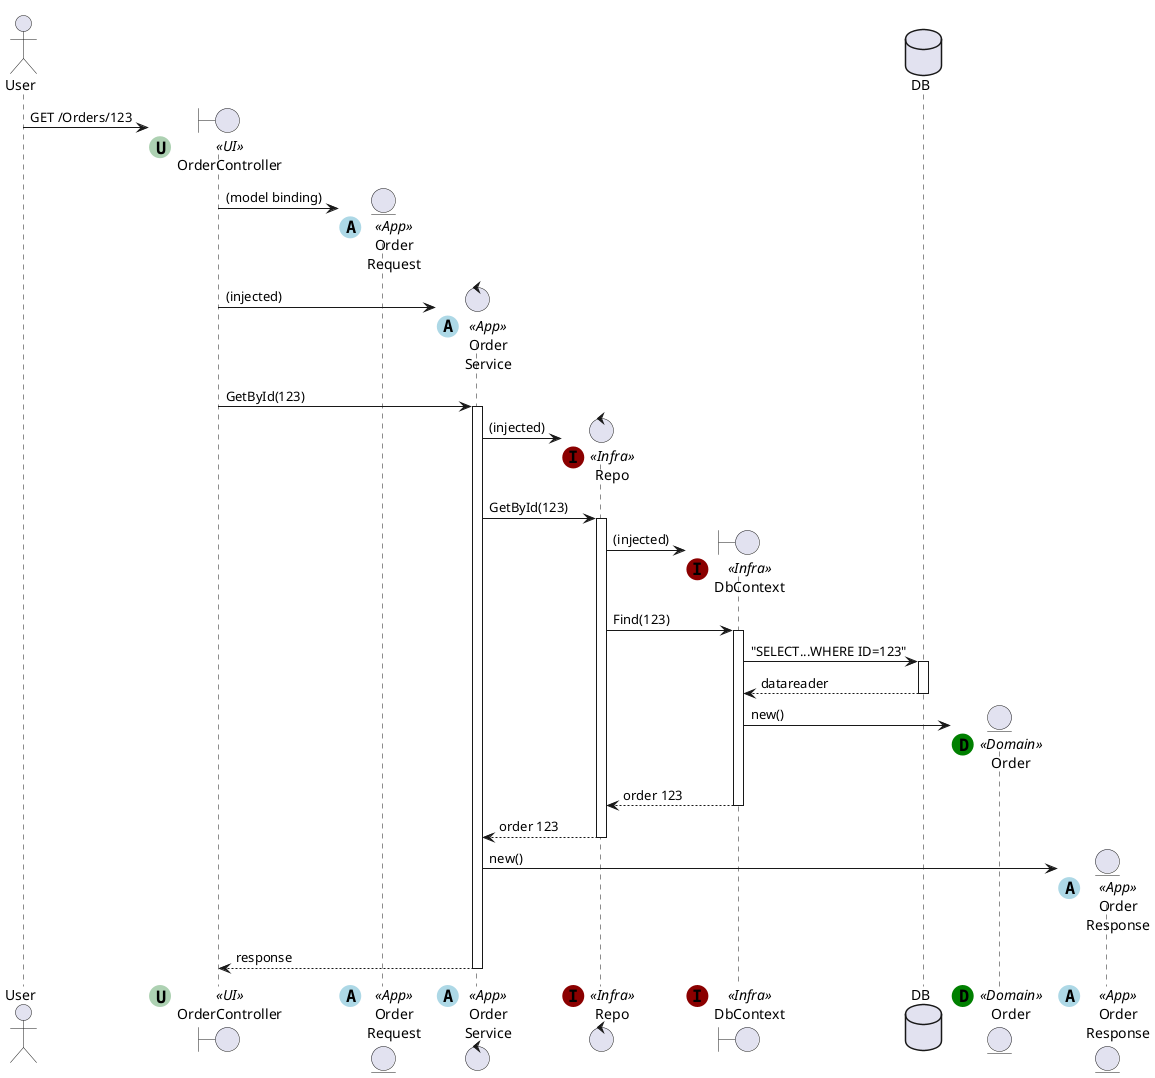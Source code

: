 @startuml
autoactivate on
actor User as User
boundary OrderController as OrderController << (U,#ADD1B2) UI >>
entity "Order\nRequest" as OrderRequest << (A,lightblue) App >>
control "Order\nService" as OrderService << (A,lightblue) App >>
control "Repo" as Repo << (I,darkred) Infra >>
boundary "DbContext" as DbContext << (I,darkred) Infra >>
database "DB" as DB
entity Order as Order << (D,green) Domain >>
entity "Order\nResponse" as OrderResponse << (A,lightblue) App >>


User -> OrderController ** : GET /Orders/123

OrderController -> OrderRequest ** : (model binding)

OrderController -> OrderService ** : (injected)
OrderController -> OrderService ++ : GetById(123)

OrderService -> Repo ** : (injected)
OrderService -> Repo ++ : GetById(123)

Repo -> DbContext ** : (injected)
Repo -> DbContext ++: Find(123)

DbContext -> DB ++: "SELECT...WHERE ID=123"
return datareader

DbContext -> Order ** : new()
return order 123
return order 123

OrderService -> OrderResponse ** : new()
return response


@enduml
